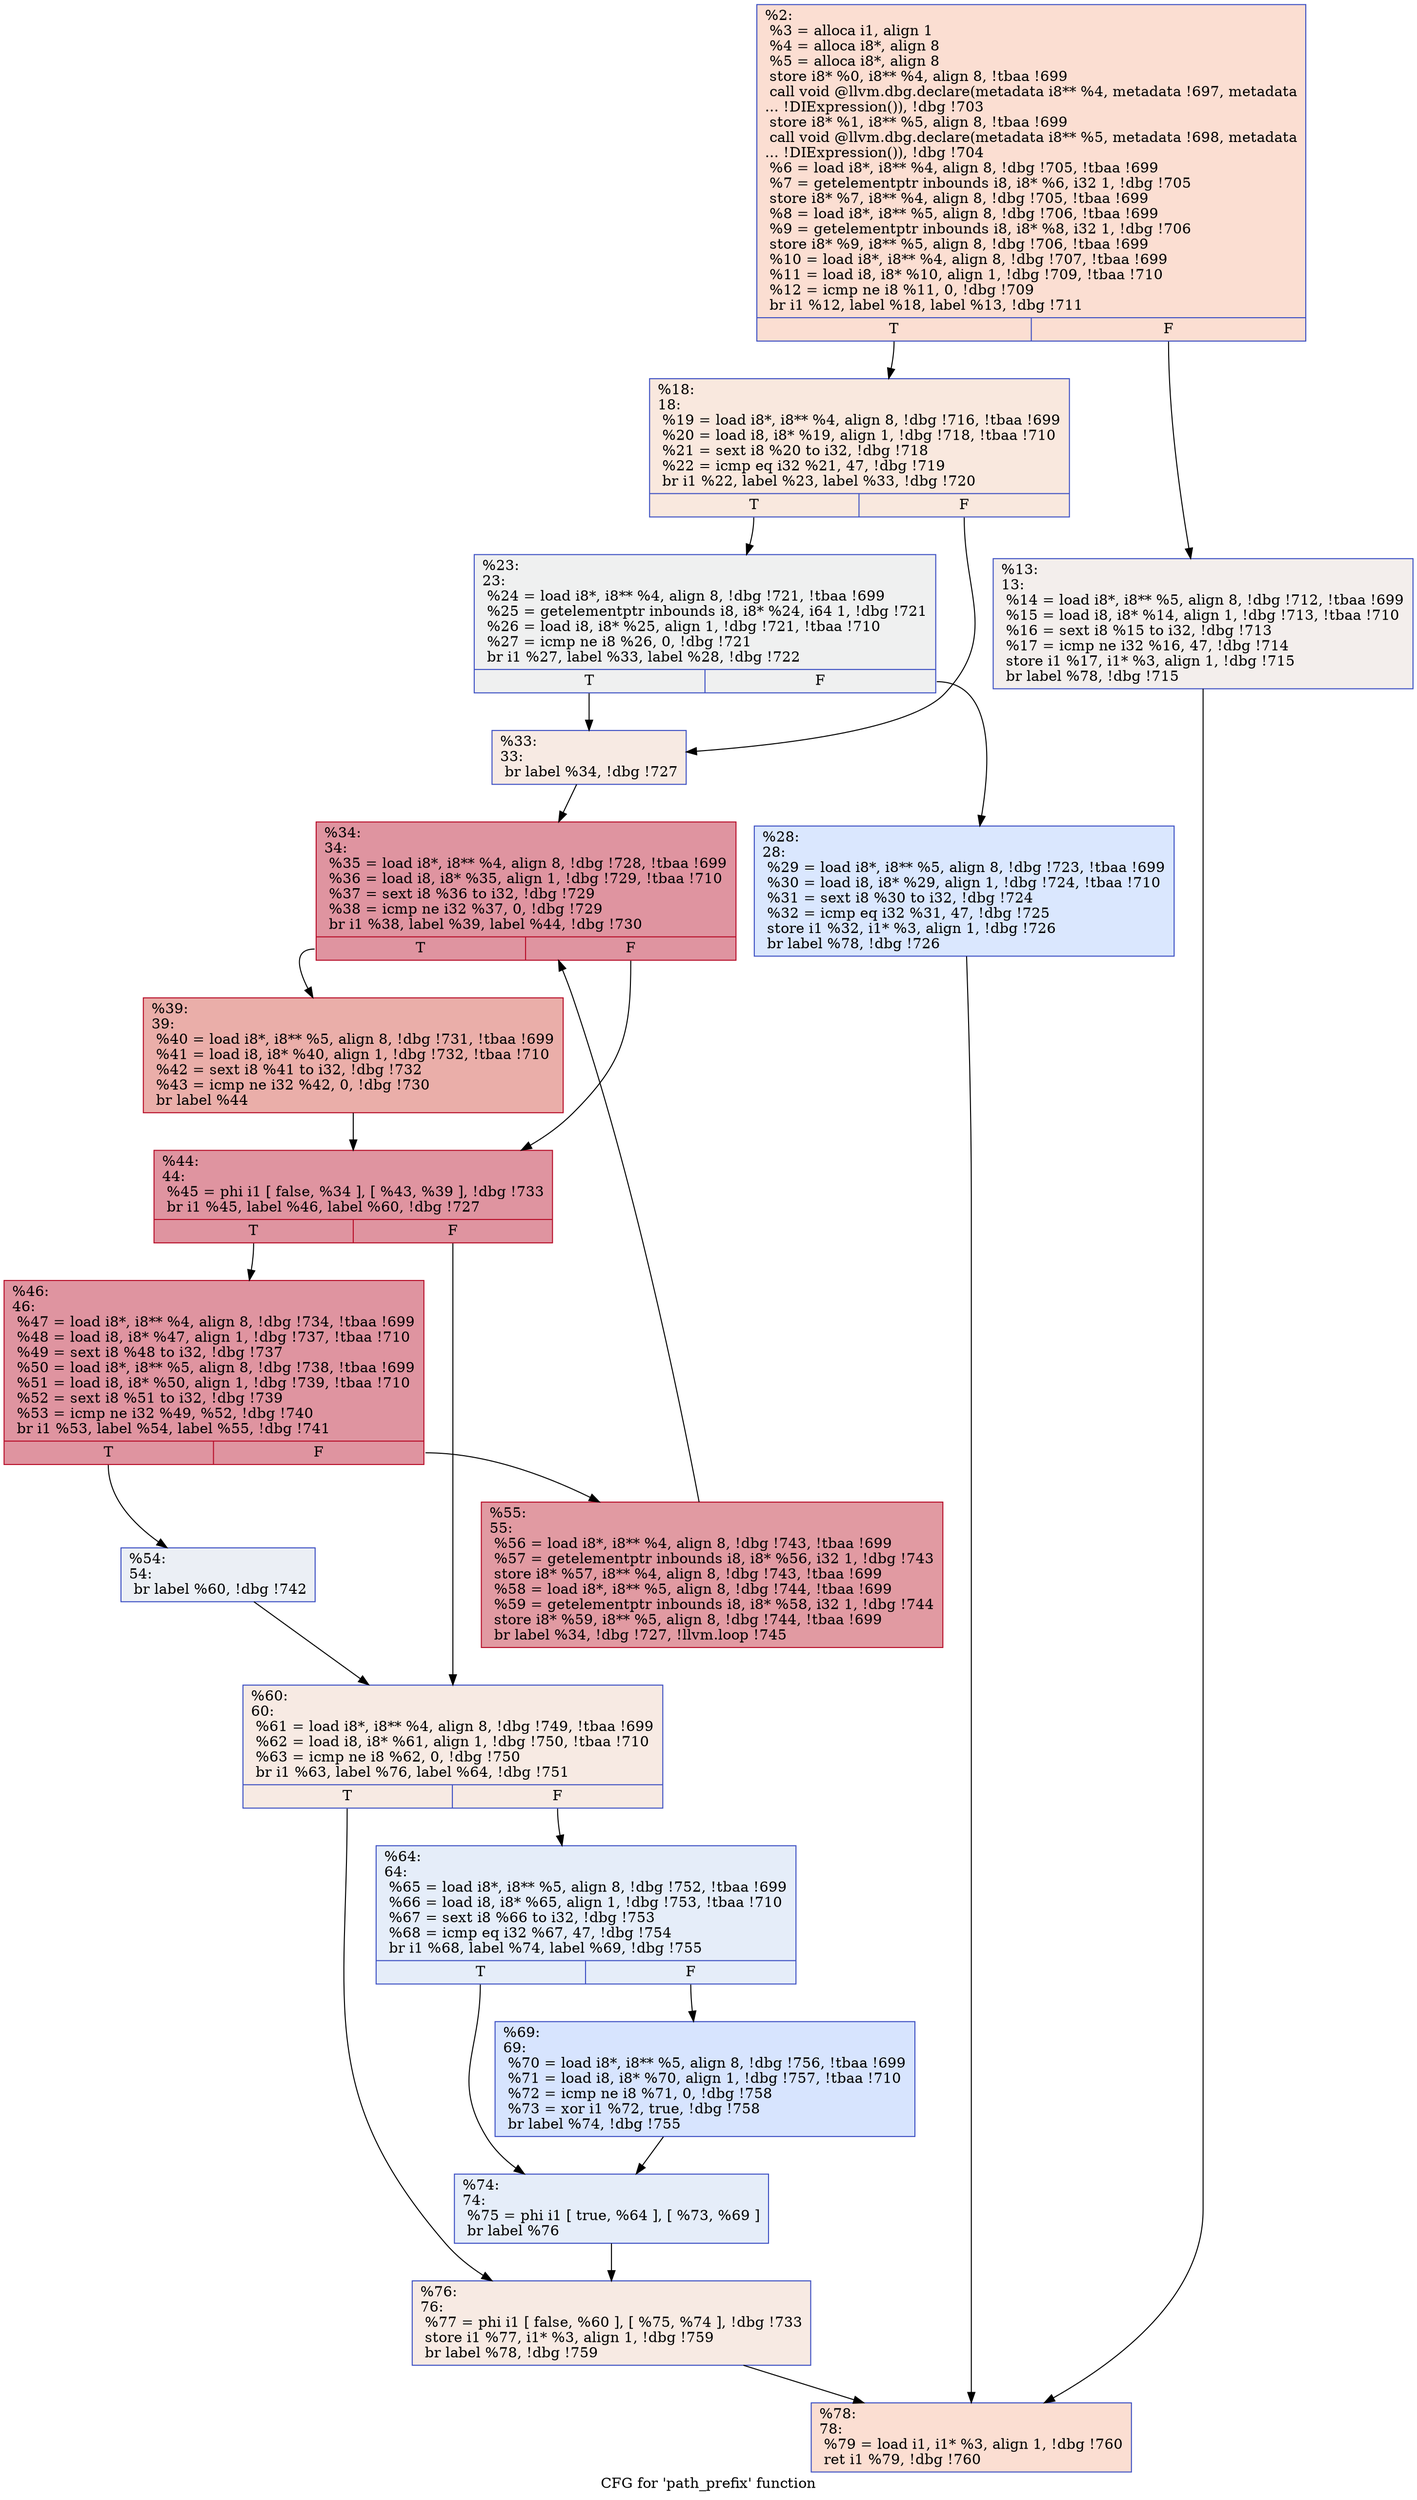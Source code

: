 digraph "CFG for 'path_prefix' function" {
	label="CFG for 'path_prefix' function";

	Node0x8c4cc0 [shape=record,color="#3d50c3ff", style=filled, fillcolor="#f7b59970",label="{%2:\l  %3 = alloca i1, align 1\l  %4 = alloca i8*, align 8\l  %5 = alloca i8*, align 8\l  store i8* %0, i8** %4, align 8, !tbaa !699\l  call void @llvm.dbg.declare(metadata i8** %4, metadata !697, metadata\l... !DIExpression()), !dbg !703\l  store i8* %1, i8** %5, align 8, !tbaa !699\l  call void @llvm.dbg.declare(metadata i8** %5, metadata !698, metadata\l... !DIExpression()), !dbg !704\l  %6 = load i8*, i8** %4, align 8, !dbg !705, !tbaa !699\l  %7 = getelementptr inbounds i8, i8* %6, i32 1, !dbg !705\l  store i8* %7, i8** %4, align 8, !dbg !705, !tbaa !699\l  %8 = load i8*, i8** %5, align 8, !dbg !706, !tbaa !699\l  %9 = getelementptr inbounds i8, i8* %8, i32 1, !dbg !706\l  store i8* %9, i8** %5, align 8, !dbg !706, !tbaa !699\l  %10 = load i8*, i8** %4, align 8, !dbg !707, !tbaa !699\l  %11 = load i8, i8* %10, align 1, !dbg !709, !tbaa !710\l  %12 = icmp ne i8 %11, 0, !dbg !709\l  br i1 %12, label %18, label %13, !dbg !711\l|{<s0>T|<s1>F}}"];
	Node0x8c4cc0:s0 -> Node0x8c4e00;
	Node0x8c4cc0:s1 -> Node0x8c4db0;
	Node0x8c4db0 [shape=record,color="#3d50c3ff", style=filled, fillcolor="#e3d9d370",label="{%13:\l13:                                               \l  %14 = load i8*, i8** %5, align 8, !dbg !712, !tbaa !699\l  %15 = load i8, i8* %14, align 1, !dbg !713, !tbaa !710\l  %16 = sext i8 %15 to i32, !dbg !713\l  %17 = icmp ne i32 %16, 47, !dbg !714\l  store i1 %17, i1* %3, align 1, !dbg !715\l  br label %78, !dbg !715\l}"];
	Node0x8c4db0 -> Node0x8c52b0;
	Node0x8c4e00 [shape=record,color="#3d50c3ff", style=filled, fillcolor="#f2cab570",label="{%18:\l18:                                               \l  %19 = load i8*, i8** %4, align 8, !dbg !716, !tbaa !699\l  %20 = load i8, i8* %19, align 1, !dbg !718, !tbaa !710\l  %21 = sext i8 %20 to i32, !dbg !718\l  %22 = icmp eq i32 %21, 47, !dbg !719\l  br i1 %22, label %23, label %33, !dbg !720\l|{<s0>T|<s1>F}}"];
	Node0x8c4e00:s0 -> Node0x8c4e50;
	Node0x8c4e00:s1 -> Node0x8c4ef0;
	Node0x8c4e50 [shape=record,color="#3d50c3ff", style=filled, fillcolor="#dbdcde70",label="{%23:\l23:                                               \l  %24 = load i8*, i8** %4, align 8, !dbg !721, !tbaa !699\l  %25 = getelementptr inbounds i8, i8* %24, i64 1, !dbg !721\l  %26 = load i8, i8* %25, align 1, !dbg !721, !tbaa !710\l  %27 = icmp ne i8 %26, 0, !dbg !721\l  br i1 %27, label %33, label %28, !dbg !722\l|{<s0>T|<s1>F}}"];
	Node0x8c4e50:s0 -> Node0x8c4ef0;
	Node0x8c4e50:s1 -> Node0x8c4ea0;
	Node0x8c4ea0 [shape=record,color="#3d50c3ff", style=filled, fillcolor="#abc8fd70",label="{%28:\l28:                                               \l  %29 = load i8*, i8** %5, align 8, !dbg !723, !tbaa !699\l  %30 = load i8, i8* %29, align 1, !dbg !724, !tbaa !710\l  %31 = sext i8 %30 to i32, !dbg !724\l  %32 = icmp eq i32 %31, 47, !dbg !725\l  store i1 %32, i1* %3, align 1, !dbg !726\l  br label %78, !dbg !726\l}"];
	Node0x8c4ea0 -> Node0x8c52b0;
	Node0x8c4ef0 [shape=record,color="#3d50c3ff", style=filled, fillcolor="#eed0c070",label="{%33:\l33:                                               \l  br label %34, !dbg !727\l}"];
	Node0x8c4ef0 -> Node0x8c4f40;
	Node0x8c4f40 [shape=record,color="#b70d28ff", style=filled, fillcolor="#b70d2870",label="{%34:\l34:                                               \l  %35 = load i8*, i8** %4, align 8, !dbg !728, !tbaa !699\l  %36 = load i8, i8* %35, align 1, !dbg !729, !tbaa !710\l  %37 = sext i8 %36 to i32, !dbg !729\l  %38 = icmp ne i32 %37, 0, !dbg !729\l  br i1 %38, label %39, label %44, !dbg !730\l|{<s0>T|<s1>F}}"];
	Node0x8c4f40:s0 -> Node0x8c4f90;
	Node0x8c4f40:s1 -> Node0x8c4fe0;
	Node0x8c4f90 [shape=record,color="#b70d28ff", style=filled, fillcolor="#d0473d70",label="{%39:\l39:                                               \l  %40 = load i8*, i8** %5, align 8, !dbg !731, !tbaa !699\l  %41 = load i8, i8* %40, align 1, !dbg !732, !tbaa !710\l  %42 = sext i8 %41 to i32, !dbg !732\l  %43 = icmp ne i32 %42, 0, !dbg !730\l  br label %44\l}"];
	Node0x8c4f90 -> Node0x8c4fe0;
	Node0x8c4fe0 [shape=record,color="#b70d28ff", style=filled, fillcolor="#b70d2870",label="{%44:\l44:                                               \l  %45 = phi i1 [ false, %34 ], [ %43, %39 ], !dbg !733\l  br i1 %45, label %46, label %60, !dbg !727\l|{<s0>T|<s1>F}}"];
	Node0x8c4fe0:s0 -> Node0x8c5030;
	Node0x8c4fe0:s1 -> Node0x8c5120;
	Node0x8c5030 [shape=record,color="#b70d28ff", style=filled, fillcolor="#b70d2870",label="{%46:\l46:                                               \l  %47 = load i8*, i8** %4, align 8, !dbg !734, !tbaa !699\l  %48 = load i8, i8* %47, align 1, !dbg !737, !tbaa !710\l  %49 = sext i8 %48 to i32, !dbg !737\l  %50 = load i8*, i8** %5, align 8, !dbg !738, !tbaa !699\l  %51 = load i8, i8* %50, align 1, !dbg !739, !tbaa !710\l  %52 = sext i8 %51 to i32, !dbg !739\l  %53 = icmp ne i32 %49, %52, !dbg !740\l  br i1 %53, label %54, label %55, !dbg !741\l|{<s0>T|<s1>F}}"];
	Node0x8c5030:s0 -> Node0x8c5080;
	Node0x8c5030:s1 -> Node0x8c50d0;
	Node0x8c5080 [shape=record,color="#3d50c3ff", style=filled, fillcolor="#d1dae970",label="{%54:\l54:                                               \l  br label %60, !dbg !742\l}"];
	Node0x8c5080 -> Node0x8c5120;
	Node0x8c50d0 [shape=record,color="#b70d28ff", style=filled, fillcolor="#bb1b2c70",label="{%55:\l55:                                               \l  %56 = load i8*, i8** %4, align 8, !dbg !743, !tbaa !699\l  %57 = getelementptr inbounds i8, i8* %56, i32 1, !dbg !743\l  store i8* %57, i8** %4, align 8, !dbg !743, !tbaa !699\l  %58 = load i8*, i8** %5, align 8, !dbg !744, !tbaa !699\l  %59 = getelementptr inbounds i8, i8* %58, i32 1, !dbg !744\l  store i8* %59, i8** %5, align 8, !dbg !744, !tbaa !699\l  br label %34, !dbg !727, !llvm.loop !745\l}"];
	Node0x8c50d0 -> Node0x8c4f40;
	Node0x8c5120 [shape=record,color="#3d50c3ff", style=filled, fillcolor="#eed0c070",label="{%60:\l60:                                               \l  %61 = load i8*, i8** %4, align 8, !dbg !749, !tbaa !699\l  %62 = load i8, i8* %61, align 1, !dbg !750, !tbaa !710\l  %63 = icmp ne i8 %62, 0, !dbg !750\l  br i1 %63, label %76, label %64, !dbg !751\l|{<s0>T|<s1>F}}"];
	Node0x8c5120:s0 -> Node0x8c5260;
	Node0x8c5120:s1 -> Node0x8c5170;
	Node0x8c5170 [shape=record,color="#3d50c3ff", style=filled, fillcolor="#c5d6f270",label="{%64:\l64:                                               \l  %65 = load i8*, i8** %5, align 8, !dbg !752, !tbaa !699\l  %66 = load i8, i8* %65, align 1, !dbg !753, !tbaa !710\l  %67 = sext i8 %66 to i32, !dbg !753\l  %68 = icmp eq i32 %67, 47, !dbg !754\l  br i1 %68, label %74, label %69, !dbg !755\l|{<s0>T|<s1>F}}"];
	Node0x8c5170:s0 -> Node0x8c5210;
	Node0x8c5170:s1 -> Node0x8c51c0;
	Node0x8c51c0 [shape=record,color="#3d50c3ff", style=filled, fillcolor="#a5c3fe70",label="{%69:\l69:                                               \l  %70 = load i8*, i8** %5, align 8, !dbg !756, !tbaa !699\l  %71 = load i8, i8* %70, align 1, !dbg !757, !tbaa !710\l  %72 = icmp ne i8 %71, 0, !dbg !758\l  %73 = xor i1 %72, true, !dbg !758\l  br label %74, !dbg !755\l}"];
	Node0x8c51c0 -> Node0x8c5210;
	Node0x8c5210 [shape=record,color="#3d50c3ff", style=filled, fillcolor="#c5d6f270",label="{%74:\l74:                                               \l  %75 = phi i1 [ true, %64 ], [ %73, %69 ]\l  br label %76\l}"];
	Node0x8c5210 -> Node0x8c5260;
	Node0x8c5260 [shape=record,color="#3d50c3ff", style=filled, fillcolor="#eed0c070",label="{%76:\l76:                                               \l  %77 = phi i1 [ false, %60 ], [ %75, %74 ], !dbg !733\l  store i1 %77, i1* %3, align 1, !dbg !759\l  br label %78, !dbg !759\l}"];
	Node0x8c5260 -> Node0x8c52b0;
	Node0x8c52b0 [shape=record,color="#3d50c3ff", style=filled, fillcolor="#f7b59970",label="{%78:\l78:                                               \l  %79 = load i1, i1* %3, align 1, !dbg !760\l  ret i1 %79, !dbg !760\l}"];
}
